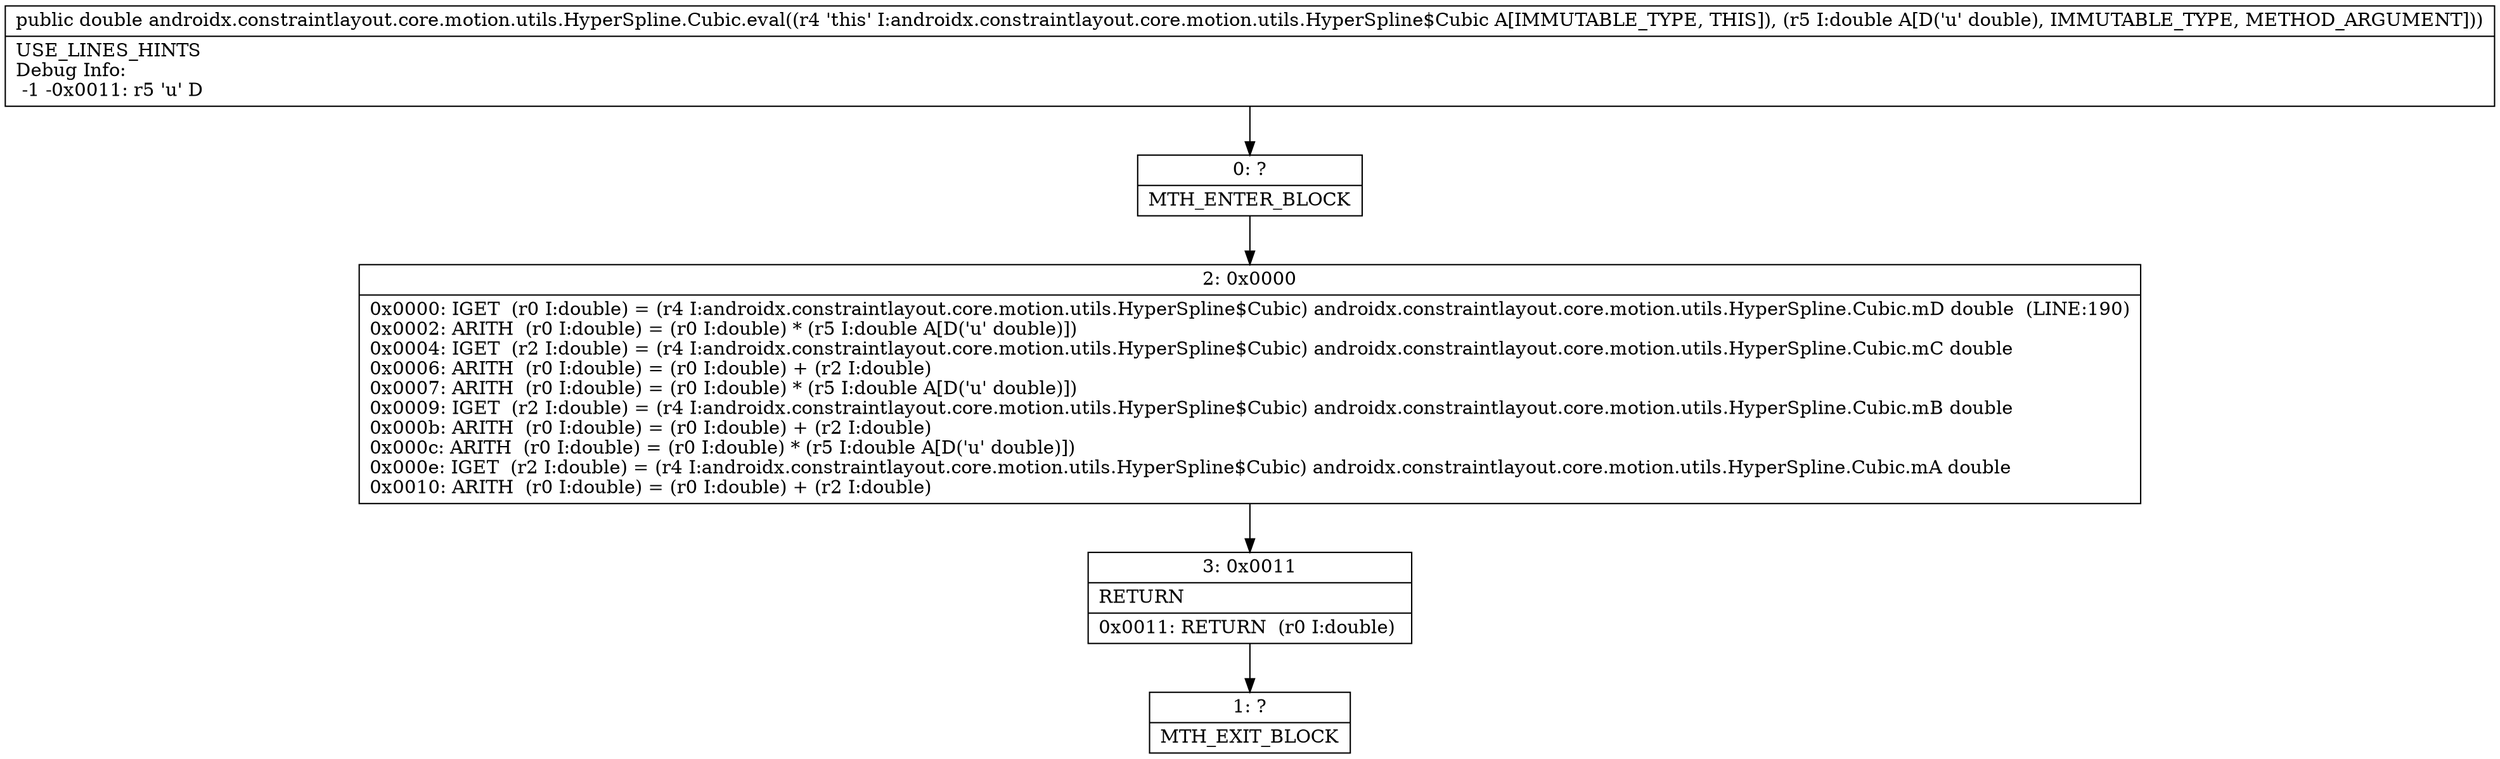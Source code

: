 digraph "CFG forandroidx.constraintlayout.core.motion.utils.HyperSpline.Cubic.eval(D)D" {
Node_0 [shape=record,label="{0\:\ ?|MTH_ENTER_BLOCK\l}"];
Node_2 [shape=record,label="{2\:\ 0x0000|0x0000: IGET  (r0 I:double) = (r4 I:androidx.constraintlayout.core.motion.utils.HyperSpline$Cubic) androidx.constraintlayout.core.motion.utils.HyperSpline.Cubic.mD double  (LINE:190)\l0x0002: ARITH  (r0 I:double) = (r0 I:double) * (r5 I:double A[D('u' double)]) \l0x0004: IGET  (r2 I:double) = (r4 I:androidx.constraintlayout.core.motion.utils.HyperSpline$Cubic) androidx.constraintlayout.core.motion.utils.HyperSpline.Cubic.mC double \l0x0006: ARITH  (r0 I:double) = (r0 I:double) + (r2 I:double) \l0x0007: ARITH  (r0 I:double) = (r0 I:double) * (r5 I:double A[D('u' double)]) \l0x0009: IGET  (r2 I:double) = (r4 I:androidx.constraintlayout.core.motion.utils.HyperSpline$Cubic) androidx.constraintlayout.core.motion.utils.HyperSpline.Cubic.mB double \l0x000b: ARITH  (r0 I:double) = (r0 I:double) + (r2 I:double) \l0x000c: ARITH  (r0 I:double) = (r0 I:double) * (r5 I:double A[D('u' double)]) \l0x000e: IGET  (r2 I:double) = (r4 I:androidx.constraintlayout.core.motion.utils.HyperSpline$Cubic) androidx.constraintlayout.core.motion.utils.HyperSpline.Cubic.mA double \l0x0010: ARITH  (r0 I:double) = (r0 I:double) + (r2 I:double) \l}"];
Node_3 [shape=record,label="{3\:\ 0x0011|RETURN\l|0x0011: RETURN  (r0 I:double) \l}"];
Node_1 [shape=record,label="{1\:\ ?|MTH_EXIT_BLOCK\l}"];
MethodNode[shape=record,label="{public double androidx.constraintlayout.core.motion.utils.HyperSpline.Cubic.eval((r4 'this' I:androidx.constraintlayout.core.motion.utils.HyperSpline$Cubic A[IMMUTABLE_TYPE, THIS]), (r5 I:double A[D('u' double), IMMUTABLE_TYPE, METHOD_ARGUMENT]))  | USE_LINES_HINTS\lDebug Info:\l  \-1 \-0x0011: r5 'u' D\l}"];
MethodNode -> Node_0;Node_0 -> Node_2;
Node_2 -> Node_3;
Node_3 -> Node_1;
}

